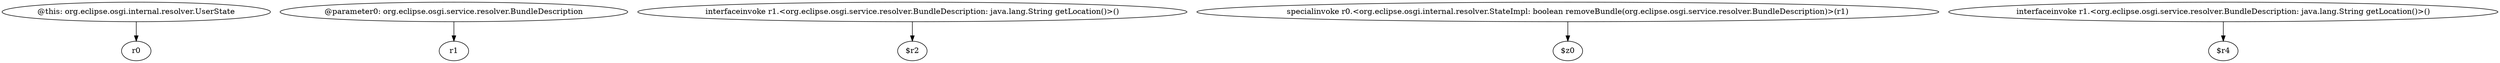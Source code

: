 digraph g {
0[label="@this: org.eclipse.osgi.internal.resolver.UserState"]
1[label="r0"]
0->1[label=""]
2[label="@parameter0: org.eclipse.osgi.service.resolver.BundleDescription"]
3[label="r1"]
2->3[label=""]
4[label="interfaceinvoke r1.<org.eclipse.osgi.service.resolver.BundleDescription: java.lang.String getLocation()>()"]
5[label="$r2"]
4->5[label=""]
6[label="specialinvoke r0.<org.eclipse.osgi.internal.resolver.StateImpl: boolean removeBundle(org.eclipse.osgi.service.resolver.BundleDescription)>(r1)"]
7[label="$z0"]
6->7[label=""]
8[label="interfaceinvoke r1.<org.eclipse.osgi.service.resolver.BundleDescription: java.lang.String getLocation()>()"]
9[label="$r4"]
8->9[label=""]
}